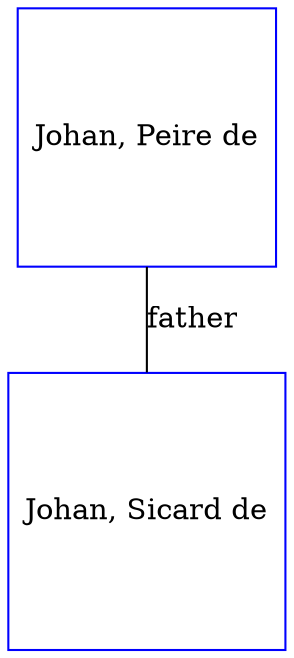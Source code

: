 digraph D {
    edge [dir=none];    node [shape=box];    "014161"   [label="Johan, Sicard de", shape=box, regular=1, color="blue"] ;
"014200"   [label="Johan, Peire de", shape=box, regular=1, color="blue"] ;
014200->014161 [label="father",arrowsize=0.0]; 
}